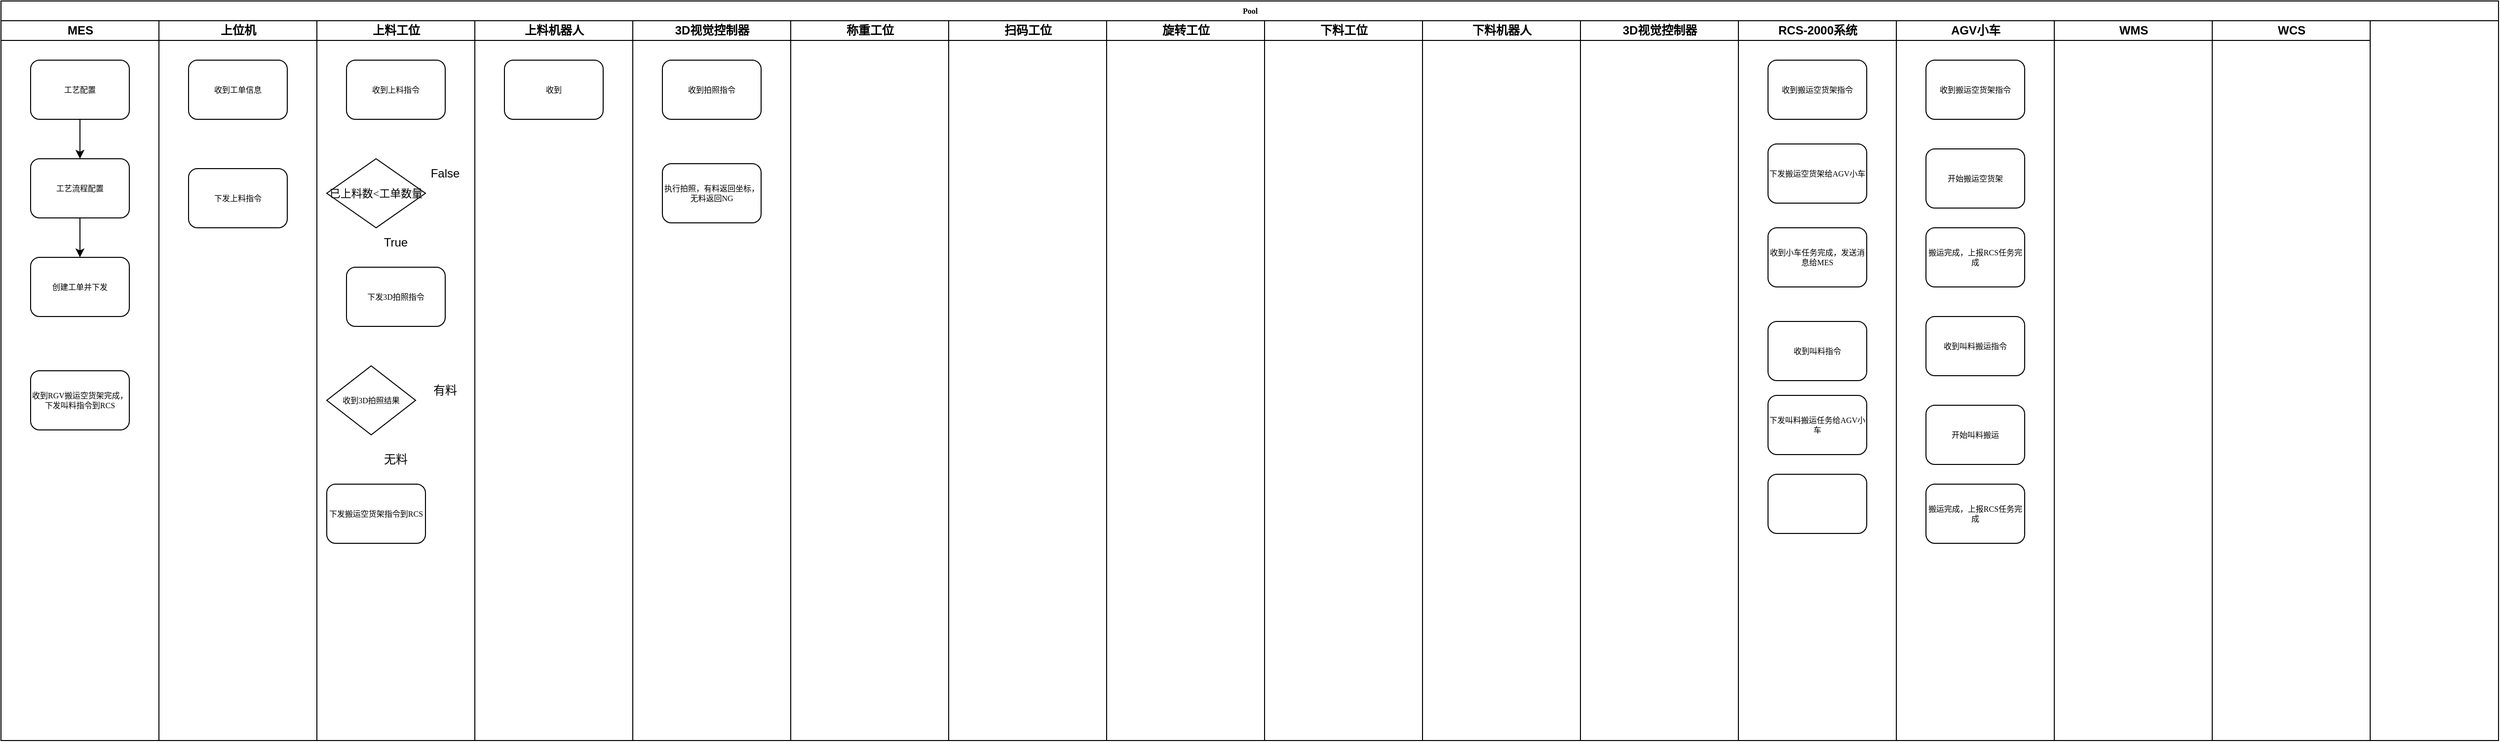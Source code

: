 <mxfile version="21.6.8" type="github">
  <diagram name="Page-1" id="74e2e168-ea6b-b213-b513-2b3c1d86103e">
    <mxGraphModel dx="1434" dy="768" grid="1" gridSize="10" guides="1" tooltips="1" connect="1" arrows="1" fold="1" page="1" pageScale="1" pageWidth="1100" pageHeight="850" background="none" math="0" shadow="0">
      <root>
        <mxCell id="0" />
        <mxCell id="1" parent="0" />
        <mxCell id="77e6c97f196da883-1" value="Pool" style="swimlane;html=1;childLayout=stackLayout;startSize=20;rounded=0;shadow=0;labelBackgroundColor=none;strokeWidth=1;fontFamily=Verdana;fontSize=8;align=center;" parent="1" vertex="1">
          <mxGeometry x="70" y="40" width="2530" height="750" as="geometry" />
        </mxCell>
        <mxCell id="77e6c97f196da883-2" value="MES" style="swimlane;html=1;startSize=20;" parent="77e6c97f196da883-1" vertex="1">
          <mxGeometry y="20" width="160" height="730" as="geometry" />
        </mxCell>
        <mxCell id="6C03qrmBVSKvkhP6-HAM-20" value="" style="edgeStyle=orthogonalEdgeStyle;rounded=0;orthogonalLoop=1;jettySize=auto;html=1;" edge="1" parent="77e6c97f196da883-2" source="6C03qrmBVSKvkhP6-HAM-18" target="6C03qrmBVSKvkhP6-HAM-19">
          <mxGeometry relative="1" as="geometry" />
        </mxCell>
        <mxCell id="6C03qrmBVSKvkhP6-HAM-18" value="工艺配置" style="rounded=1;whiteSpace=wrap;html=1;shadow=0;labelBackgroundColor=none;strokeWidth=1;fontFamily=Verdana;fontSize=8;align=center;" vertex="1" parent="77e6c97f196da883-2">
          <mxGeometry x="30" y="40" width="100" height="60" as="geometry" />
        </mxCell>
        <mxCell id="6C03qrmBVSKvkhP6-HAM-22" value="" style="edgeStyle=orthogonalEdgeStyle;rounded=0;orthogonalLoop=1;jettySize=auto;html=1;" edge="1" parent="77e6c97f196da883-2" source="6C03qrmBVSKvkhP6-HAM-19" target="6C03qrmBVSKvkhP6-HAM-21">
          <mxGeometry relative="1" as="geometry" />
        </mxCell>
        <mxCell id="6C03qrmBVSKvkhP6-HAM-19" value="工艺流程配置" style="rounded=1;whiteSpace=wrap;html=1;shadow=0;labelBackgroundColor=none;strokeWidth=1;fontFamily=Verdana;fontSize=8;align=center;" vertex="1" parent="77e6c97f196da883-2">
          <mxGeometry x="30" y="140" width="100" height="60" as="geometry" />
        </mxCell>
        <mxCell id="6C03qrmBVSKvkhP6-HAM-21" value="创建工单并下发" style="rounded=1;whiteSpace=wrap;html=1;shadow=0;labelBackgroundColor=none;strokeWidth=1;fontFamily=Verdana;fontSize=8;align=center;" vertex="1" parent="77e6c97f196da883-2">
          <mxGeometry x="30" y="240" width="100" height="60" as="geometry" />
        </mxCell>
        <mxCell id="6C03qrmBVSKvkhP6-HAM-50" value="收到RGV搬运空货架完成，下发叫料指令到RCS" style="rounded=1;whiteSpace=wrap;html=1;shadow=0;labelBackgroundColor=none;strokeWidth=1;fontFamily=Verdana;fontSize=8;align=center;" vertex="1" parent="77e6c97f196da883-2">
          <mxGeometry x="30" y="355" width="100" height="60" as="geometry" />
        </mxCell>
        <mxCell id="77e6c97f196da883-3" value="上位机" style="swimlane;html=1;startSize=20;" parent="77e6c97f196da883-1" vertex="1">
          <mxGeometry x="160" y="20" width="160" height="730" as="geometry" />
        </mxCell>
        <mxCell id="6C03qrmBVSKvkhP6-HAM-25" value="收到工单信息" style="rounded=1;whiteSpace=wrap;html=1;shadow=0;labelBackgroundColor=none;strokeWidth=1;fontFamily=Verdana;fontSize=8;align=center;" vertex="1" parent="77e6c97f196da883-3">
          <mxGeometry x="30" y="40" width="100" height="60" as="geometry" />
        </mxCell>
        <mxCell id="6C03qrmBVSKvkhP6-HAM-26" value="下发上料指令" style="rounded=1;whiteSpace=wrap;html=1;shadow=0;labelBackgroundColor=none;strokeWidth=1;fontFamily=Verdana;fontSize=8;align=center;" vertex="1" parent="77e6c97f196da883-3">
          <mxGeometry x="30" y="150" width="100" height="60" as="geometry" />
        </mxCell>
        <mxCell id="77e6c97f196da883-4" value="上料工位" style="swimlane;html=1;startSize=20;" parent="77e6c97f196da883-1" vertex="1">
          <mxGeometry x="320" y="20" width="160" height="730" as="geometry" />
        </mxCell>
        <mxCell id="6C03qrmBVSKvkhP6-HAM-27" value="收到上料指令" style="rounded=1;whiteSpace=wrap;html=1;shadow=0;labelBackgroundColor=none;strokeWidth=1;fontFamily=Verdana;fontSize=8;align=center;" vertex="1" parent="77e6c97f196da883-4">
          <mxGeometry x="30" y="40" width="100" height="60" as="geometry" />
        </mxCell>
        <mxCell id="6C03qrmBVSKvkhP6-HAM-29" value="&lt;font style=&quot;font-size: 11px;&quot;&gt;已上料数&amp;lt;工单数量&lt;/font&gt;" style="rhombus;whiteSpace=wrap;html=1;rounded=0;shadow=0;labelBackgroundColor=none;strokeWidth=1;fontFamily=Verdana;fontSize=8;align=center;" vertex="1" parent="77e6c97f196da883-4">
          <mxGeometry x="10" y="140" width="100" height="70" as="geometry" />
        </mxCell>
        <mxCell id="6C03qrmBVSKvkhP6-HAM-31" value="False" style="text;html=1;strokeColor=none;fillColor=none;align=center;verticalAlign=middle;whiteSpace=wrap;rounded=0;" vertex="1" parent="77e6c97f196da883-4">
          <mxGeometry x="100" y="140" width="60" height="30" as="geometry" />
        </mxCell>
        <mxCell id="6C03qrmBVSKvkhP6-HAM-33" value="True" style="text;html=1;strokeColor=none;fillColor=none;align=center;verticalAlign=middle;whiteSpace=wrap;rounded=0;" vertex="1" parent="77e6c97f196da883-4">
          <mxGeometry x="50" y="210" width="60" height="30" as="geometry" />
        </mxCell>
        <mxCell id="6C03qrmBVSKvkhP6-HAM-35" value="下发3D拍照指令" style="rounded=1;whiteSpace=wrap;html=1;shadow=0;labelBackgroundColor=none;strokeWidth=1;fontFamily=Verdana;fontSize=8;align=center;" vertex="1" parent="77e6c97f196da883-4">
          <mxGeometry x="30" y="250" width="100" height="60" as="geometry" />
        </mxCell>
        <mxCell id="6C03qrmBVSKvkhP6-HAM-40" value="收到3D拍照结果" style="rhombus;whiteSpace=wrap;html=1;rounded=0;shadow=0;labelBackgroundColor=none;strokeWidth=1;fontFamily=Verdana;fontSize=8;align=center;" vertex="1" parent="77e6c97f196da883-4">
          <mxGeometry x="10" y="350" width="90" height="70" as="geometry" />
        </mxCell>
        <mxCell id="6C03qrmBVSKvkhP6-HAM-41" value="有料" style="text;html=1;strokeColor=none;fillColor=none;align=center;verticalAlign=middle;whiteSpace=wrap;rounded=0;" vertex="1" parent="77e6c97f196da883-4">
          <mxGeometry x="100" y="360" width="60" height="30" as="geometry" />
        </mxCell>
        <mxCell id="6C03qrmBVSKvkhP6-HAM-42" value="无料" style="text;html=1;strokeColor=none;fillColor=none;align=center;verticalAlign=middle;whiteSpace=wrap;rounded=0;" vertex="1" parent="77e6c97f196da883-4">
          <mxGeometry x="50" y="430" width="60" height="30" as="geometry" />
        </mxCell>
        <mxCell id="6C03qrmBVSKvkhP6-HAM-43" value="下发搬运空货架指令到RCS" style="rounded=1;whiteSpace=wrap;html=1;shadow=0;labelBackgroundColor=none;strokeWidth=1;fontFamily=Verdana;fontSize=8;align=center;" vertex="1" parent="77e6c97f196da883-4">
          <mxGeometry x="10" y="470" width="100" height="60" as="geometry" />
        </mxCell>
        <mxCell id="77e6c97f196da883-5" value="上料机器人" style="swimlane;html=1;startSize=20;" parent="77e6c97f196da883-1" vertex="1">
          <mxGeometry x="480" y="20" width="160" height="730" as="geometry" />
        </mxCell>
        <mxCell id="6C03qrmBVSKvkhP6-HAM-34" value="收到" style="rounded=1;whiteSpace=wrap;html=1;shadow=0;labelBackgroundColor=none;strokeWidth=1;fontFamily=Verdana;fontSize=8;align=center;" vertex="1" parent="77e6c97f196da883-5">
          <mxGeometry x="30" y="40" width="100" height="60" as="geometry" />
        </mxCell>
        <mxCell id="77e6c97f196da883-6" value="3D视觉控制器" style="swimlane;html=1;startSize=20;" parent="77e6c97f196da883-1" vertex="1">
          <mxGeometry x="640" y="20" width="160" height="730" as="geometry" />
        </mxCell>
        <mxCell id="6C03qrmBVSKvkhP6-HAM-36" value="收到拍照指令" style="rounded=1;whiteSpace=wrap;html=1;shadow=0;labelBackgroundColor=none;strokeWidth=1;fontFamily=Verdana;fontSize=8;align=center;" vertex="1" parent="77e6c97f196da883-6">
          <mxGeometry x="30" y="40" width="100" height="60" as="geometry" />
        </mxCell>
        <mxCell id="6C03qrmBVSKvkhP6-HAM-38" value="执行拍照，有料返回坐标，无料返回NG" style="rounded=1;whiteSpace=wrap;html=1;shadow=0;labelBackgroundColor=none;strokeWidth=1;fontFamily=Verdana;fontSize=8;align=center;" vertex="1" parent="77e6c97f196da883-6">
          <mxGeometry x="30" y="145" width="100" height="60" as="geometry" />
        </mxCell>
        <mxCell id="77e6c97f196da883-7" value="称重工位" style="swimlane;html=1;startSize=20;" parent="77e6c97f196da883-1" vertex="1">
          <mxGeometry x="800" y="20" width="160" height="730" as="geometry">
            <mxRectangle x="800" y="20" width="730" height="730" as="alternateBounds" />
          </mxGeometry>
        </mxCell>
        <mxCell id="6C03qrmBVSKvkhP6-HAM-9" value="扫码工位" style="swimlane;html=1;startSize=20;" vertex="1" parent="77e6c97f196da883-1">
          <mxGeometry x="960" y="20" width="160" height="730" as="geometry">
            <mxRectangle x="800" y="20" width="730" height="730" as="alternateBounds" />
          </mxGeometry>
        </mxCell>
        <mxCell id="6C03qrmBVSKvkhP6-HAM-10" value="旋转工位" style="swimlane;html=1;startSize=20;" vertex="1" parent="77e6c97f196da883-1">
          <mxGeometry x="1120" y="20" width="160" height="730" as="geometry">
            <mxRectangle x="800" y="20" width="730" height="730" as="alternateBounds" />
          </mxGeometry>
        </mxCell>
        <mxCell id="6C03qrmBVSKvkhP6-HAM-11" value="下料工位" style="swimlane;html=1;startSize=20;" vertex="1" parent="77e6c97f196da883-1">
          <mxGeometry x="1280" y="20" width="160" height="730" as="geometry">
            <mxRectangle x="800" y="20" width="730" height="730" as="alternateBounds" />
          </mxGeometry>
        </mxCell>
        <mxCell id="6C03qrmBVSKvkhP6-HAM-12" value="下料机器人" style="swimlane;html=1;startSize=20;" vertex="1" parent="77e6c97f196da883-1">
          <mxGeometry x="1440" y="20" width="160" height="730" as="geometry">
            <mxRectangle x="800" y="20" width="730" height="730" as="alternateBounds" />
          </mxGeometry>
        </mxCell>
        <mxCell id="6C03qrmBVSKvkhP6-HAM-13" value="3D视觉控制器" style="swimlane;html=1;startSize=20;" vertex="1" parent="77e6c97f196da883-1">
          <mxGeometry x="1600" y="20" width="160" height="730" as="geometry">
            <mxRectangle x="800" y="20" width="730" height="730" as="alternateBounds" />
          </mxGeometry>
        </mxCell>
        <mxCell id="6C03qrmBVSKvkhP6-HAM-14" value="RCS-2000系统" style="swimlane;html=1;startSize=20;" vertex="1" parent="77e6c97f196da883-1">
          <mxGeometry x="1760" y="20" width="160" height="730" as="geometry">
            <mxRectangle x="800" y="20" width="730" height="730" as="alternateBounds" />
          </mxGeometry>
        </mxCell>
        <mxCell id="6C03qrmBVSKvkhP6-HAM-44" value="收到搬运空货架指令" style="rounded=1;whiteSpace=wrap;html=1;shadow=0;labelBackgroundColor=none;strokeWidth=1;fontFamily=Verdana;fontSize=8;align=center;" vertex="1" parent="6C03qrmBVSKvkhP6-HAM-14">
          <mxGeometry x="30" y="40" width="100" height="60" as="geometry" />
        </mxCell>
        <mxCell id="6C03qrmBVSKvkhP6-HAM-45" value="下发搬运空货架给AGV小车" style="rounded=1;whiteSpace=wrap;html=1;shadow=0;labelBackgroundColor=none;strokeWidth=1;fontFamily=Verdana;fontSize=8;align=center;" vertex="1" parent="6C03qrmBVSKvkhP6-HAM-14">
          <mxGeometry x="30" y="125" width="100" height="60" as="geometry" />
        </mxCell>
        <mxCell id="6C03qrmBVSKvkhP6-HAM-49" value="收到小车任务完成，发送消息给MES" style="rounded=1;whiteSpace=wrap;html=1;shadow=0;labelBackgroundColor=none;strokeWidth=1;fontFamily=Verdana;fontSize=8;align=center;" vertex="1" parent="6C03qrmBVSKvkhP6-HAM-14">
          <mxGeometry x="30" y="210" width="100" height="60" as="geometry" />
        </mxCell>
        <mxCell id="6C03qrmBVSKvkhP6-HAM-51" value="收到叫料指令" style="rounded=1;whiteSpace=wrap;html=1;shadow=0;labelBackgroundColor=none;strokeWidth=1;fontFamily=Verdana;fontSize=8;align=center;" vertex="1" parent="6C03qrmBVSKvkhP6-HAM-14">
          <mxGeometry x="30" y="305" width="100" height="60" as="geometry" />
        </mxCell>
        <mxCell id="6C03qrmBVSKvkhP6-HAM-52" value="下发叫料搬运任务给AGV小车" style="rounded=1;whiteSpace=wrap;html=1;shadow=0;labelBackgroundColor=none;strokeWidth=1;fontFamily=Verdana;fontSize=8;align=center;" vertex="1" parent="6C03qrmBVSKvkhP6-HAM-14">
          <mxGeometry x="30" y="380" width="100" height="60" as="geometry" />
        </mxCell>
        <mxCell id="6C03qrmBVSKvkhP6-HAM-53" value="" style="rounded=1;whiteSpace=wrap;html=1;shadow=0;labelBackgroundColor=none;strokeWidth=1;fontFamily=Verdana;fontSize=8;align=center;" vertex="1" parent="6C03qrmBVSKvkhP6-HAM-14">
          <mxGeometry x="30" y="460" width="100" height="60" as="geometry" />
        </mxCell>
        <mxCell id="6C03qrmBVSKvkhP6-HAM-15" value="AGV小车" style="swimlane;html=1;startSize=20;" vertex="1" parent="77e6c97f196da883-1">
          <mxGeometry x="1920" y="20" width="160" height="730" as="geometry">
            <mxRectangle x="800" y="20" width="730" height="730" as="alternateBounds" />
          </mxGeometry>
        </mxCell>
        <mxCell id="6C03qrmBVSKvkhP6-HAM-46" value="收到搬运空货架指令" style="rounded=1;whiteSpace=wrap;html=1;shadow=0;labelBackgroundColor=none;strokeWidth=1;fontFamily=Verdana;fontSize=8;align=center;" vertex="1" parent="6C03qrmBVSKvkhP6-HAM-15">
          <mxGeometry x="30" y="40" width="100" height="60" as="geometry" />
        </mxCell>
        <mxCell id="6C03qrmBVSKvkhP6-HAM-47" value="开始搬运空货架" style="rounded=1;whiteSpace=wrap;html=1;shadow=0;labelBackgroundColor=none;strokeWidth=1;fontFamily=Verdana;fontSize=8;align=center;" vertex="1" parent="6C03qrmBVSKvkhP6-HAM-15">
          <mxGeometry x="30" y="130" width="100" height="60" as="geometry" />
        </mxCell>
        <mxCell id="6C03qrmBVSKvkhP6-HAM-48" value="搬运完成，上报RCS任务完成" style="rounded=1;whiteSpace=wrap;html=1;shadow=0;labelBackgroundColor=none;strokeWidth=1;fontFamily=Verdana;fontSize=8;align=center;" vertex="1" parent="6C03qrmBVSKvkhP6-HAM-15">
          <mxGeometry x="30" y="210" width="100" height="60" as="geometry" />
        </mxCell>
        <mxCell id="6C03qrmBVSKvkhP6-HAM-54" value="收到叫料搬运指令" style="rounded=1;whiteSpace=wrap;html=1;shadow=0;labelBackgroundColor=none;strokeWidth=1;fontFamily=Verdana;fontSize=8;align=center;" vertex="1" parent="6C03qrmBVSKvkhP6-HAM-15">
          <mxGeometry x="30" y="300" width="100" height="60" as="geometry" />
        </mxCell>
        <mxCell id="6C03qrmBVSKvkhP6-HAM-55" value="开始叫料搬运" style="rounded=1;whiteSpace=wrap;html=1;shadow=0;labelBackgroundColor=none;strokeWidth=1;fontFamily=Verdana;fontSize=8;align=center;" vertex="1" parent="6C03qrmBVSKvkhP6-HAM-15">
          <mxGeometry x="30" y="390" width="100" height="60" as="geometry" />
        </mxCell>
        <mxCell id="6C03qrmBVSKvkhP6-HAM-56" value="搬运完成，上报RCS任务完成" style="rounded=1;whiteSpace=wrap;html=1;shadow=0;labelBackgroundColor=none;strokeWidth=1;fontFamily=Verdana;fontSize=8;align=center;" vertex="1" parent="6C03qrmBVSKvkhP6-HAM-15">
          <mxGeometry x="30" y="470" width="100" height="60" as="geometry" />
        </mxCell>
        <mxCell id="6C03qrmBVSKvkhP6-HAM-16" value="WMS" style="swimlane;html=1;startSize=20;" vertex="1" parent="77e6c97f196da883-1">
          <mxGeometry x="2080" y="20" width="160" height="730" as="geometry">
            <mxRectangle x="800" y="20" width="730" height="730" as="alternateBounds" />
          </mxGeometry>
        </mxCell>
        <mxCell id="6C03qrmBVSKvkhP6-HAM-17" value="WCS" style="swimlane;html=1;startSize=20;" vertex="1" parent="77e6c97f196da883-1">
          <mxGeometry x="2240" y="20" width="160" height="730" as="geometry">
            <mxRectangle x="800" y="20" width="730" height="730" as="alternateBounds" />
          </mxGeometry>
        </mxCell>
      </root>
    </mxGraphModel>
  </diagram>
</mxfile>
